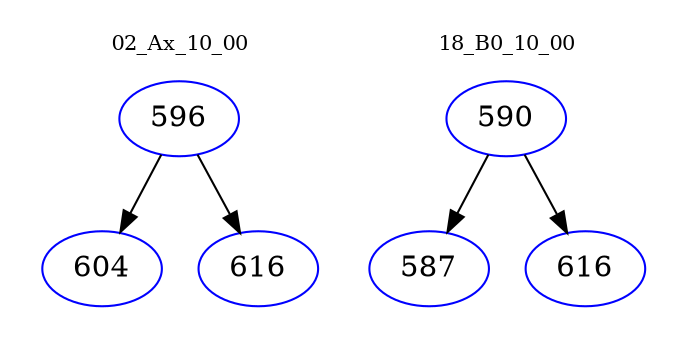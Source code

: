 digraph{
subgraph cluster_0 {
color = white
label = "02_Ax_10_00";
fontsize=10;
T0_596 [label="596", color="blue"]
T0_596 -> T0_604 [color="black"]
T0_604 [label="604", color="blue"]
T0_596 -> T0_616 [color="black"]
T0_616 [label="616", color="blue"]
}
subgraph cluster_1 {
color = white
label = "18_B0_10_00";
fontsize=10;
T1_590 [label="590", color="blue"]
T1_590 -> T1_587 [color="black"]
T1_587 [label="587", color="blue"]
T1_590 -> T1_616 [color="black"]
T1_616 [label="616", color="blue"]
}
}
